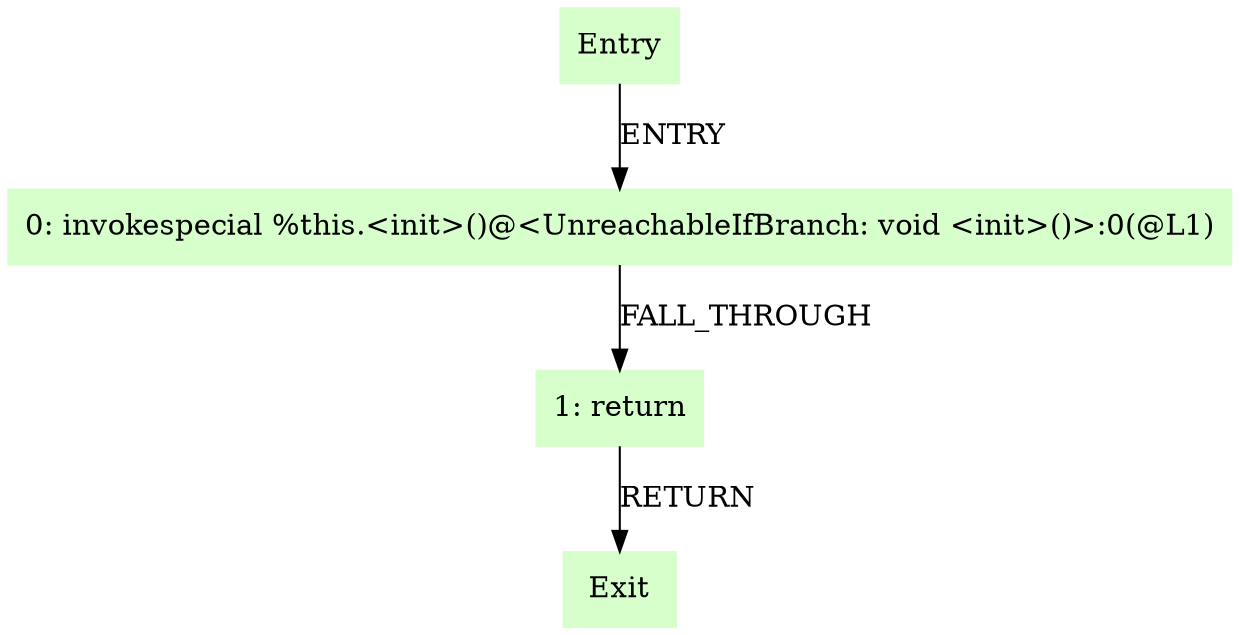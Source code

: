 digraph G {
  node [shape=box,style=filled,color=".3 .2 1.0",];
  "Entry";
  "0: invokespecial %this.<init>()@<UnreachableIfBranch: void <init>()>:0(@L1)";
  "1: return";
  "Exit";
  "Entry" -> "0: invokespecial %this.<init>()@<UnreachableIfBranch: void <init>()>:0(@L1)" [label="ENTRY",];
  "0: invokespecial %this.<init>()@<UnreachableIfBranch: void <init>()>:0(@L1)" -> "1: return" [label="FALL_THROUGH",];
  "1: return" -> "Exit" [label="RETURN",];
}
